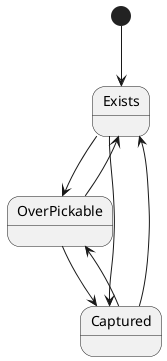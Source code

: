 @startuml
[*] --> Exists

Exists -> OverPickable
Exists --> Captured

OverPickable --> Captured
OverPickable --> Exists

Captured --> Exists
Captured --> OverPickable

@enduml